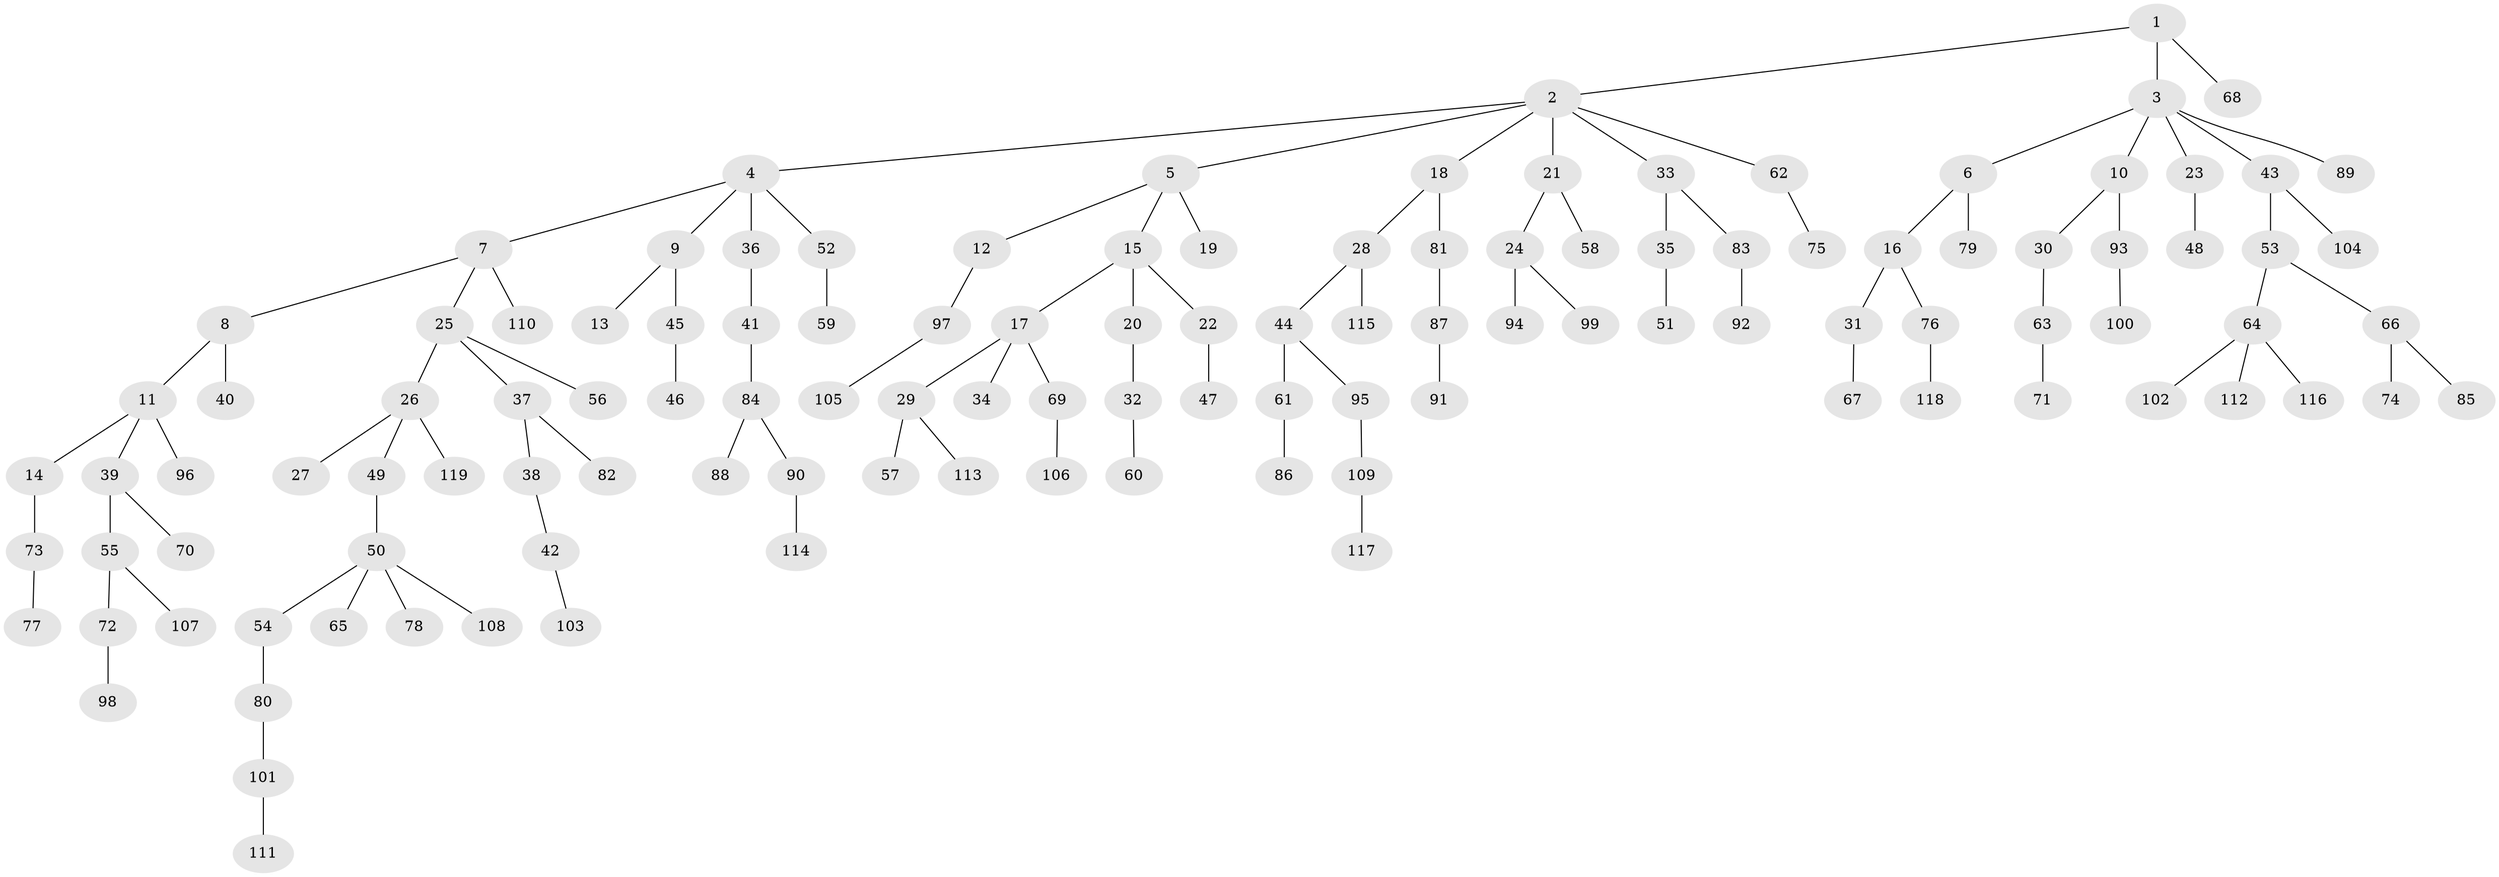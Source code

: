 // Generated by graph-tools (version 1.1) at 2025/15/03/09/25 04:15:38]
// undirected, 119 vertices, 118 edges
graph export_dot {
graph [start="1"]
  node [color=gray90,style=filled];
  1;
  2;
  3;
  4;
  5;
  6;
  7;
  8;
  9;
  10;
  11;
  12;
  13;
  14;
  15;
  16;
  17;
  18;
  19;
  20;
  21;
  22;
  23;
  24;
  25;
  26;
  27;
  28;
  29;
  30;
  31;
  32;
  33;
  34;
  35;
  36;
  37;
  38;
  39;
  40;
  41;
  42;
  43;
  44;
  45;
  46;
  47;
  48;
  49;
  50;
  51;
  52;
  53;
  54;
  55;
  56;
  57;
  58;
  59;
  60;
  61;
  62;
  63;
  64;
  65;
  66;
  67;
  68;
  69;
  70;
  71;
  72;
  73;
  74;
  75;
  76;
  77;
  78;
  79;
  80;
  81;
  82;
  83;
  84;
  85;
  86;
  87;
  88;
  89;
  90;
  91;
  92;
  93;
  94;
  95;
  96;
  97;
  98;
  99;
  100;
  101;
  102;
  103;
  104;
  105;
  106;
  107;
  108;
  109;
  110;
  111;
  112;
  113;
  114;
  115;
  116;
  117;
  118;
  119;
  1 -- 2;
  1 -- 3;
  1 -- 68;
  2 -- 4;
  2 -- 5;
  2 -- 18;
  2 -- 21;
  2 -- 33;
  2 -- 62;
  3 -- 6;
  3 -- 10;
  3 -- 23;
  3 -- 43;
  3 -- 89;
  4 -- 7;
  4 -- 9;
  4 -- 36;
  4 -- 52;
  5 -- 12;
  5 -- 15;
  5 -- 19;
  6 -- 16;
  6 -- 79;
  7 -- 8;
  7 -- 25;
  7 -- 110;
  8 -- 11;
  8 -- 40;
  9 -- 13;
  9 -- 45;
  10 -- 30;
  10 -- 93;
  11 -- 14;
  11 -- 39;
  11 -- 96;
  12 -- 97;
  14 -- 73;
  15 -- 17;
  15 -- 20;
  15 -- 22;
  16 -- 31;
  16 -- 76;
  17 -- 29;
  17 -- 34;
  17 -- 69;
  18 -- 28;
  18 -- 81;
  20 -- 32;
  21 -- 24;
  21 -- 58;
  22 -- 47;
  23 -- 48;
  24 -- 94;
  24 -- 99;
  25 -- 26;
  25 -- 37;
  25 -- 56;
  26 -- 27;
  26 -- 49;
  26 -- 119;
  28 -- 44;
  28 -- 115;
  29 -- 57;
  29 -- 113;
  30 -- 63;
  31 -- 67;
  32 -- 60;
  33 -- 35;
  33 -- 83;
  35 -- 51;
  36 -- 41;
  37 -- 38;
  37 -- 82;
  38 -- 42;
  39 -- 55;
  39 -- 70;
  41 -- 84;
  42 -- 103;
  43 -- 53;
  43 -- 104;
  44 -- 61;
  44 -- 95;
  45 -- 46;
  49 -- 50;
  50 -- 54;
  50 -- 65;
  50 -- 78;
  50 -- 108;
  52 -- 59;
  53 -- 64;
  53 -- 66;
  54 -- 80;
  55 -- 72;
  55 -- 107;
  61 -- 86;
  62 -- 75;
  63 -- 71;
  64 -- 102;
  64 -- 112;
  64 -- 116;
  66 -- 74;
  66 -- 85;
  69 -- 106;
  72 -- 98;
  73 -- 77;
  76 -- 118;
  80 -- 101;
  81 -- 87;
  83 -- 92;
  84 -- 88;
  84 -- 90;
  87 -- 91;
  90 -- 114;
  93 -- 100;
  95 -- 109;
  97 -- 105;
  101 -- 111;
  109 -- 117;
}
